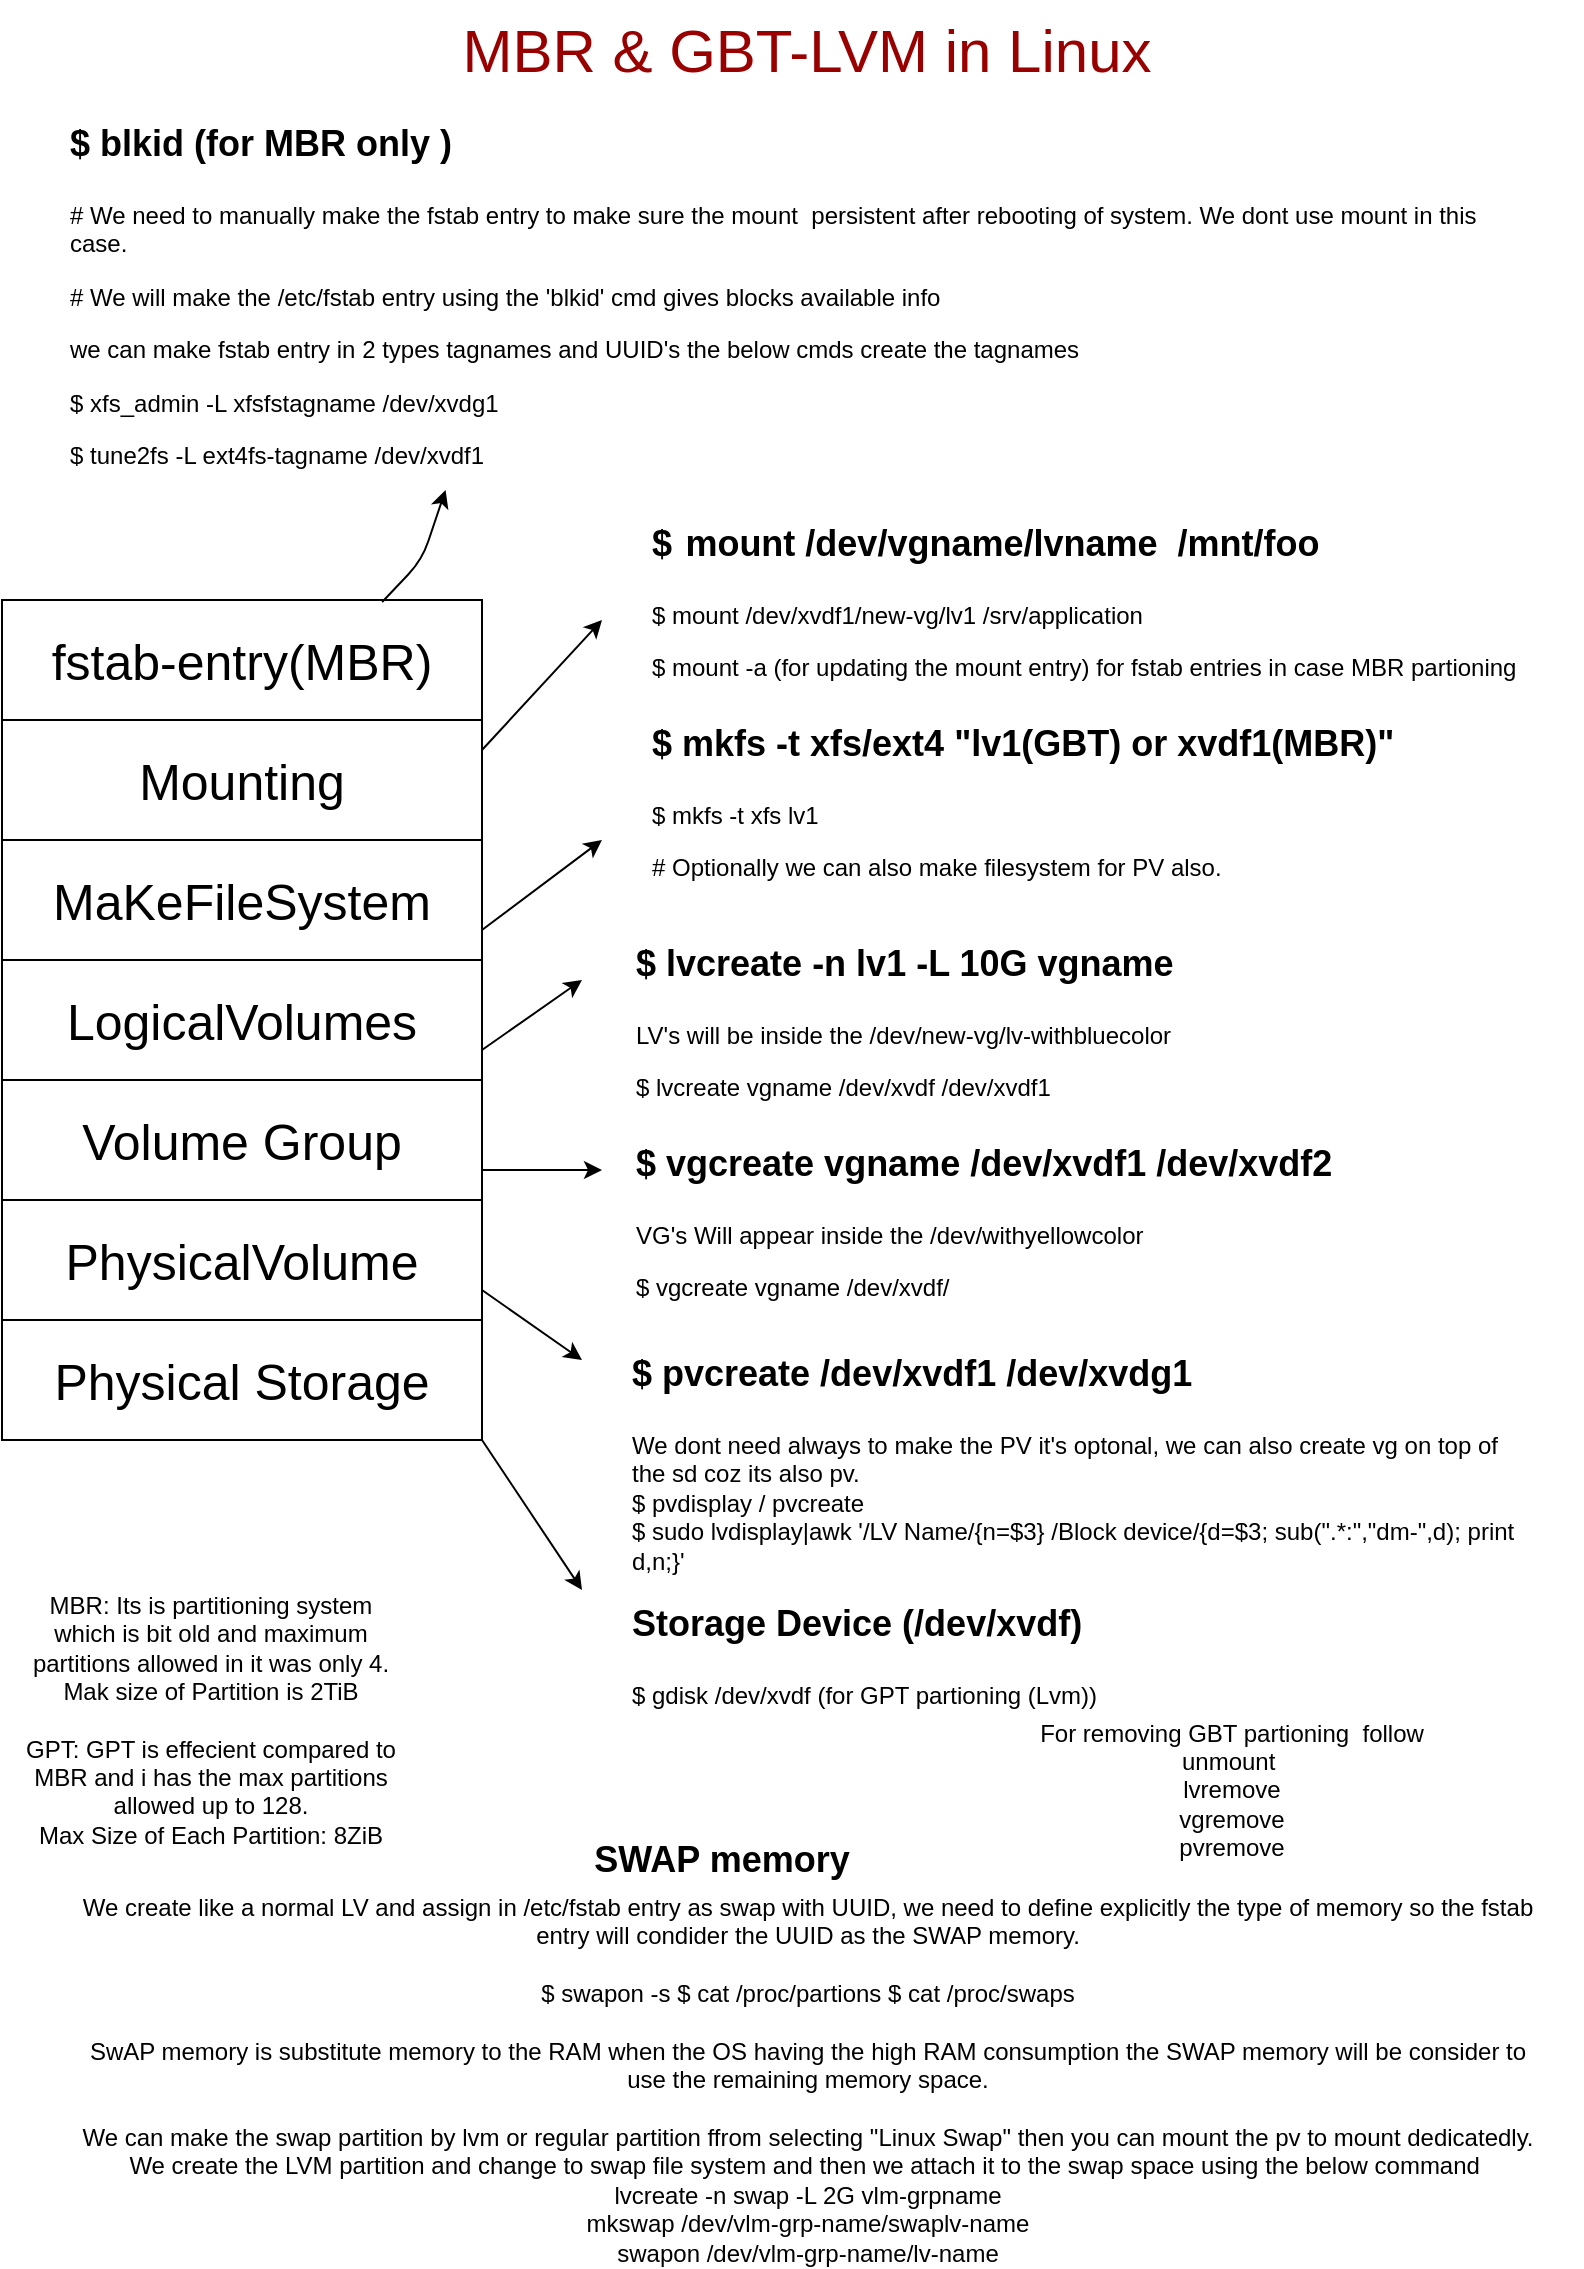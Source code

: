 <mxfile version="12.4.3" type="github" pages="1"><diagram id="20c7962d-87de-d07c-a7db-288fee1c8ec6" name="Page-1"><mxGraphModel dx="2051" dy="1038" grid="1" gridSize="10" guides="1" tooltips="1" connect="1" arrows="1" fold="1" page="1" pageScale="1" pageWidth="827" pageHeight="1169" background="#ffffff" math="0" shadow="0"><root><mxCell id="0"/><mxCell id="1" parent="0"/><mxCell id="3" value="" style="rounded=0;whiteSpace=wrap;html=1;" parent="1" vertex="1"><mxGeometry x="20" y="380" width="240" height="60" as="geometry"/></mxCell><mxCell id="4" value="" style="rounded=0;whiteSpace=wrap;html=1;" parent="1" vertex="1"><mxGeometry x="20" y="440" width="240" height="60" as="geometry"/></mxCell><mxCell id="5" value="" style="rounded=0;whiteSpace=wrap;html=1;" parent="1" vertex="1"><mxGeometry x="20" y="500" width="240" height="60" as="geometry"/></mxCell><mxCell id="6" value="" style="rounded=0;whiteSpace=wrap;html=1;" parent="1" vertex="1"><mxGeometry x="20" y="560" width="240" height="60" as="geometry"/></mxCell><mxCell id="7" value="" style="rounded=0;whiteSpace=wrap;html=1;" parent="1" vertex="1"><mxGeometry x="20" y="620" width="240" height="60" as="geometry"/></mxCell><mxCell id="8" value="" style="rounded=0;whiteSpace=wrap;html=1;" parent="1" vertex="1"><mxGeometry x="20" y="680" width="240" height="60" as="geometry"/></mxCell><mxCell id="9" value="&lt;font style=&quot;font-size: 25px&quot;&gt;Physical Storage&lt;/font&gt;" style="text;html=1;strokeColor=none;fillColor=none;align=center;verticalAlign=middle;whiteSpace=wrap;rounded=0;" parent="1" vertex="1"><mxGeometry x="40" y="690" width="200" height="40" as="geometry"/></mxCell><mxCell id="10" value="&lt;font style=&quot;font-size: 25px&quot;&gt;PhysicalVolume&lt;/font&gt;" style="text;html=1;strokeColor=none;fillColor=none;align=center;verticalAlign=middle;whiteSpace=wrap;rounded=0;" parent="1" vertex="1"><mxGeometry x="40" y="630" width="200" height="40" as="geometry"/></mxCell><mxCell id="11" value="&lt;font style=&quot;font-size: 25px&quot;&gt;Volume Group&lt;/font&gt;" style="text;html=1;strokeColor=none;fillColor=none;align=center;verticalAlign=middle;whiteSpace=wrap;rounded=0;" parent="1" vertex="1"><mxGeometry x="40" y="570" width="200" height="40" as="geometry"/></mxCell><mxCell id="12" value="&lt;font style=&quot;font-size: 25px&quot;&gt;LogicalVolumes&lt;/font&gt;" style="text;html=1;strokeColor=none;fillColor=none;align=center;verticalAlign=middle;whiteSpace=wrap;rounded=0;" parent="1" vertex="1"><mxGeometry x="40" y="510" width="200" height="40" as="geometry"/></mxCell><mxCell id="13" value="&lt;font style=&quot;font-size: 25px&quot;&gt;MaKeFileSystem&lt;/font&gt;" style="text;html=1;strokeColor=none;fillColor=none;align=center;verticalAlign=middle;whiteSpace=wrap;rounded=0;" parent="1" vertex="1"><mxGeometry x="40" y="450" width="200" height="40" as="geometry"/></mxCell><mxCell id="14" value="&lt;font style=&quot;font-size: 25px&quot;&gt;Mounting&lt;/font&gt;" style="text;html=1;strokeColor=none;fillColor=none;align=center;verticalAlign=middle;whiteSpace=wrap;rounded=0;" parent="1" vertex="1"><mxGeometry x="40" y="390" width="200" height="40" as="geometry"/></mxCell><mxCell id="19" value="&lt;h1&gt;&lt;font style=&quot;font-size: 18px&quot;&gt;$&lt;/font&gt; &lt;font style=&quot;font-size: 18px&quot;&gt;mount /dev/vgname/lvname&amp;nbsp; /mnt/foo&lt;/font&gt;&lt;/h1&gt;&lt;p&gt;$ mount /dev/xvdf1/new-vg/lv1 /srv/application&lt;br&gt;&lt;/p&gt;&lt;p&gt;$ mount -a (for updating the mount entry) for fstab entries in case MBR partioning&lt;/p&gt;" style="text;html=1;strokeColor=none;fillColor=none;spacing=5;spacingTop=-20;whiteSpace=wrap;overflow=hidden;rounded=0;" parent="1" vertex="1"><mxGeometry x="340" y="270" width="460" height="100" as="geometry"/></mxCell><mxCell id="20" value="&lt;h1&gt;&lt;font style=&quot;font-size: 18px&quot;&gt;Storage Device (/dev/xvdf)&lt;/font&gt;&lt;/h1&gt;&lt;div&gt;$ gdisk /dev/xvdf (for GPT partioning (Lvm))&lt;/div&gt;&lt;div&gt;&lt;br&gt;&lt;/div&gt;" style="text;html=1;strokeColor=none;fillColor=none;spacing=5;spacingTop=-20;whiteSpace=wrap;overflow=hidden;rounded=0;" parent="1" vertex="1"><mxGeometry x="330" y="810" width="460" height="110" as="geometry"/></mxCell><mxCell id="21" value="&lt;p style=&quot;line-height: 110%&quot;&gt;&lt;/p&gt;&lt;h1&gt;&lt;font style=&quot;font-size: 18px&quot;&gt;$ pvcreate /dev/xvdf1 /dev/xvdg1&lt;/font&gt;&lt;/h1&gt;&lt;div&gt;We dont need always to make the PV it's optonal, we can also create vg on top of the sd coz its also pv.&lt;br&gt;&lt;/div&gt;&lt;div&gt;$ pvdisplay /  pvcreate&lt;/div&gt;&lt;div&gt;&lt;span&gt;$ sudo lvdisplay|awk  '/LV Name/{n=$3} /Block device/{d=$3; sub(&quot;.*:&quot;,&quot;dm-&quot;,d); print d,n;}'&lt;/span&gt;&lt;/div&gt;&lt;p&gt;&lt;br&gt;&lt;/p&gt;&lt;p&gt;&lt;br&gt;&lt;/p&gt;&lt;p&gt;&lt;br&gt;&lt;/p&gt;&lt;p&gt;&lt;br&gt;&lt;/p&gt;&lt;p&gt;&lt;br&gt;&lt;/p&gt;&lt;p&gt;&lt;br&gt;&lt;/p&gt;&lt;p&gt;&lt;br&gt;&lt;/p&gt;&lt;p&gt;&lt;br&gt;&lt;/p&gt;&lt;p&gt;&lt;br&gt;&lt;/p&gt;&lt;p&gt;&lt;br&gt;&lt;/p&gt;&lt;p&gt;&lt;br&gt;&lt;/p&gt;&lt;p&gt;&lt;/p&gt;" style="text;html=1;strokeColor=none;fillColor=none;spacing=5;spacingTop=-20;whiteSpace=wrap;overflow=hidden;rounded=0;" parent="1" vertex="1"><mxGeometry x="330" y="685" width="460" height="125" as="geometry"/></mxCell><mxCell id="22" value="&lt;h1&gt;&lt;font style=&quot;font-size: 18px&quot;&gt;$ vgcreate vgname /dev/xvdf1 /dev/xvdf2&lt;/font&gt;&lt;/h1&gt;&lt;p&gt;VG's Will appear inside the /dev/withyellowcolor&lt;/p&gt;&lt;p&gt;$ vgcreate vgname /dev/xvdf/&lt;br&gt;&lt;/p&gt;" style="text;html=1;strokeColor=none;fillColor=none;spacing=5;spacingTop=-20;whiteSpace=wrap;overflow=hidden;rounded=0;" parent="1" vertex="1"><mxGeometry x="332" y="580" width="478" height="100" as="geometry"/></mxCell><mxCell id="23" value="&lt;h1&gt;&lt;font style=&quot;font-size: 18px&quot;&gt;$ lvcreate -n lv1 -L 10G vgname&lt;/font&gt;&lt;/h1&gt;&lt;p&gt;LV's will be inside the /dev/new-vg/lv-withbluecolor&lt;/p&gt;&lt;p&gt;$ lvcreate vgname /dev/xvdf /dev/xvdf1&lt;br&gt;&lt;/p&gt;" style="text;html=1;strokeColor=none;fillColor=none;spacing=5;spacingTop=-20;whiteSpace=wrap;overflow=hidden;rounded=0;" parent="1" vertex="1"><mxGeometry x="332" y="480" width="460" height="100" as="geometry"/></mxCell><mxCell id="24" value="&lt;h1&gt;&lt;font style=&quot;font-size: 18px&quot;&gt;$ mkfs -t xfs/ext4 &quot;lv1(GBT) or xvdf1(MBR)&quot;&lt;/font&gt;&lt;br&gt;&lt;/h1&gt;&lt;p&gt;$ mkfs -t xfs lv1&lt;/p&gt;&lt;p&gt;# Optionally we can also make filesystem for PV also.&lt;/p&gt;" style="text;html=1;strokeColor=none;fillColor=none;spacing=5;spacingTop=-20;whiteSpace=wrap;overflow=hidden;rounded=0;" parent="1" vertex="1"><mxGeometry x="340" y="370" width="460" height="100" as="geometry"/></mxCell><mxCell id="25" value="" style="endArrow=classic;html=1;exitX=1;exitY=0.25;" parent="1" source="3" edge="1"><mxGeometry width="50" height="50" relative="1" as="geometry"><mxPoint x="260" y="380" as="sourcePoint"/><mxPoint x="320" y="330" as="targetPoint"/></mxGeometry></mxCell><mxCell id="26" value="" style="endArrow=classic;html=1;exitX=1;exitY=0.75;" parent="1" source="4" edge="1"><mxGeometry width="50" height="50" relative="1" as="geometry"><mxPoint x="270" y="490" as="sourcePoint"/><mxPoint x="320" y="440" as="targetPoint"/></mxGeometry></mxCell><mxCell id="27" value="" style="endArrow=classic;html=1;exitX=1;exitY=0.75;" parent="1" source="5" edge="1"><mxGeometry width="50" height="50" relative="1" as="geometry"><mxPoint x="260" y="560" as="sourcePoint"/><mxPoint x="310" y="510" as="targetPoint"/></mxGeometry></mxCell><mxCell id="28" value="" style="endArrow=classic;html=1;exitX=1;exitY=0.75;" parent="1" source="6" edge="1"><mxGeometry width="50" height="50" relative="1" as="geometry"><mxPoint x="260" y="620" as="sourcePoint"/><mxPoint x="320" y="605" as="targetPoint"/></mxGeometry></mxCell><mxCell id="29" value="" style="endArrow=classic;html=1;exitX=1;exitY=0.75;" parent="1" source="7" edge="1"><mxGeometry width="50" height="50" relative="1" as="geometry"><mxPoint x="260" y="740" as="sourcePoint"/><mxPoint x="310" y="700" as="targetPoint"/></mxGeometry></mxCell><mxCell id="30" value="" style="endArrow=classic;html=1;exitX=1;exitY=0.75;" parent="1" edge="1"><mxGeometry width="50" height="50" relative="1" as="geometry"><mxPoint x="260" y="740" as="sourcePoint"/><mxPoint x="310" y="815" as="targetPoint"/></mxGeometry></mxCell><mxCell id="33" value="" style="rounded=0;whiteSpace=wrap;html=1;" parent="1" vertex="1"><mxGeometry x="20" y="320" width="240" height="60" as="geometry"/></mxCell><mxCell id="34" value="&lt;font style=&quot;font-size: 25px&quot;&gt;fstab-entry(MBR)&lt;/font&gt;" style="text;html=1;strokeColor=none;fillColor=none;align=center;verticalAlign=middle;whiteSpace=wrap;rounded=0;" parent="1" vertex="1"><mxGeometry x="40" y="330" width="200" height="40" as="geometry"/></mxCell><mxCell id="35" value="&lt;h1&gt;&lt;font style=&quot;font-size: 18px&quot;&gt;$ blkid (for MBR only )&lt;/font&gt;&lt;/h1&gt;&lt;p&gt;# We need to manually make the fstab entry to make sure the mount&amp;nbsp; persistent after rebooting of system. We dont use mount in this case.&lt;/p&gt;&lt;p&gt;&lt;span&gt;# We will make the /etc/fstab entry using the 'blkid' cmd gives blocks available info&lt;/span&gt;&lt;/p&gt;&lt;p&gt;&lt;span&gt;we can make fstab entry in 2 types tagnames and UUID's the below cmds create the tagnames&lt;/span&gt;&lt;/p&gt;&lt;p&gt;$ xfs_admin -L xfsfstagname /dev/xvdg1&lt;/p&gt;&lt;p&gt;$ tune2fs -L ext4fs-tagname /dev/xvdf1&lt;/p&gt;" style="text;html=1;strokeColor=none;fillColor=none;spacing=5;spacingTop=-20;whiteSpace=wrap;overflow=hidden;rounded=0;" parent="1" vertex="1"><mxGeometry x="49" y="70" width="722" height="190" as="geometry"/></mxCell><mxCell id="36" value="" style="endArrow=classic;html=1;exitX=0.792;exitY=0.017;exitPerimeter=0;entryX=0.267;entryY=1.026;entryPerimeter=0;" parent="1" source="33" target="35" edge="1"><mxGeometry width="50" height="50" relative="1" as="geometry"><mxPoint x="260" y="320" as="sourcePoint"/><mxPoint x="260" y="270" as="targetPoint"/><Array as="points"><mxPoint x="230" y="300"/></Array></mxGeometry></mxCell><mxCell id="37" value="&lt;font style=&quot;font-size: 30px&quot; color=&quot;#990000&quot;&gt;MBR &amp;amp; GBT-LVM in Linux&lt;/font&gt;" style="text;html=1;strokeColor=none;fillColor=none;align=center;verticalAlign=middle;whiteSpace=wrap;rounded=0;" parent="1" vertex="1"><mxGeometry x="245" y="20" width="355" height="50" as="geometry"/></mxCell><mxCell id="39" value="&lt;b&gt;&lt;font style=&quot;font-size: 18px&quot;&gt;SWAP memory&lt;/font&gt;&lt;/b&gt;" style="text;html=1;strokeColor=none;fillColor=none;align=center;verticalAlign=middle;whiteSpace=wrap;rounded=0;" parent="1" vertex="1"><mxGeometry x="230" y="930" width="300" height="40" as="geometry"/></mxCell><mxCell id="40" value="&lt;div&gt;We create like a normal LV and assign in /etc/fstab entry as swap with UUID, we need to define explicitly the type of memory so the fstab entry will condider the UUID as the SWAP memory.&lt;/div&gt;&lt;div&gt;&lt;br&gt;&lt;/div&gt;&lt;div&gt;$ swapon -s $ cat /proc/partions $ cat /proc/swaps                              &lt;/div&gt;&lt;div&gt;&lt;br&gt;&lt;/div&gt;&lt;div&gt;SwAP memory is substitute memory to the RAM when the OS having the high RAM consumption the SWAP memory will be consider to use the remaining memory space.&lt;br&gt;&lt;/div&gt;&lt;div&gt;&lt;br&gt;&lt;/div&gt;&lt;div&gt;We can make the swap partition by lvm or regular partition ffrom selecting &quot;Linux Swap&quot; then you can mount the pv to mount dedicatedly.&lt;/div&gt;&lt;div&gt;We create the LVM partition and change to swap file system and then we attach it to the swap space using the below command&amp;nbsp;&lt;/div&gt;&lt;div&gt;lvcreate -n swap -L 2G vlm-grpname&lt;/div&gt;&lt;div&gt;mkswap /dev/vlm-grp-name/swaplv-name&lt;/div&gt;&lt;div&gt;swapon /dev/vlm-grp-name/lv-name&lt;/div&gt;" style="text;html=1;strokeColor=none;fillColor=none;align=center;verticalAlign=middle;whiteSpace=wrap;rounded=0;" parent="1" vertex="1"><mxGeometry x="57.5" y="970" width="730" height="180" as="geometry"/></mxCell><mxCell id="41" value="&lt;div&gt;MBR: Its is partitioning system which is bit old and maximum partitions allowed in it was only 4.&lt;/div&gt;&lt;div&gt;Mak size of Partition is 2TiB&lt;br&gt;&lt;/div&gt;&lt;div&gt;&lt;br&gt;&lt;/div&gt;&lt;div&gt;GPT: GPT is effecient compared to MBR and i has the max partitions allowed up to 128.&lt;/div&gt;&lt;div&gt;Max Size of Each Partition: 8ZiB&lt;br&gt;&lt;/div&gt;" style="text;html=1;strokeColor=none;fillColor=none;align=center;verticalAlign=middle;whiteSpace=wrap;rounded=0;" parent="1" vertex="1"><mxGeometry x="29" y="810" width="191" height="140" as="geometry"/></mxCell><mxCell id="3zxoI__Rs_BeG1Az2qIO-42" value="For removing GBT partioning&amp;nbsp; follow&lt;br&gt;unmount&amp;nbsp;&lt;br&gt;lvremove&lt;br&gt;vgremove&lt;br&gt;pvremove&lt;br&gt;" style="text;html=1;strokeColor=none;fillColor=none;align=center;verticalAlign=middle;whiteSpace=wrap;rounded=0;" parent="1" vertex="1"><mxGeometry x="490" y="860" width="290" height="110" as="geometry"/></mxCell></root></mxGraphModel></diagram></mxfile>